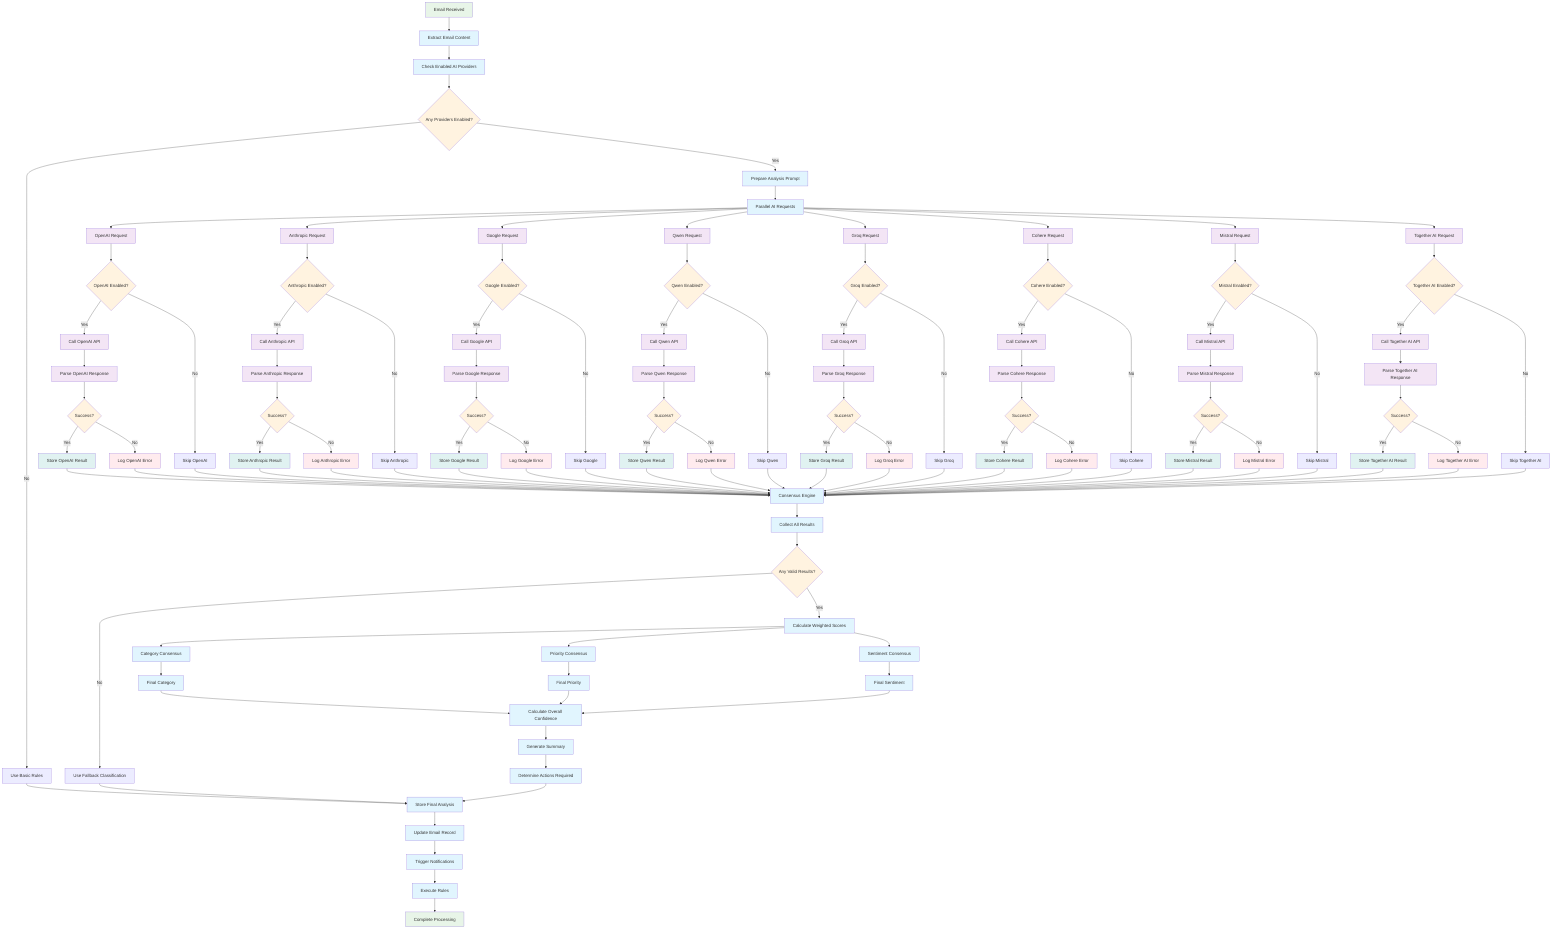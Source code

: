 graph TD
    A[Email Received] --> B[Extract Email Content]
    B --> C[Check Enabled AI Providers]
    C --> D{Any Providers Enabled?}
    
    D -->|No| E[Use Basic Rules]
    D -->|Yes| F[Prepare Analysis Prompt]
    
    F --> G[Parallel AI Requests]
    
    %% AI Provider Branches
    G --> H1[OpenAI Request]
    G --> H2[Anthropic Request]
    G --> H3[Google Request]
    G --> H4[Qwen Request]
    G --> H5[Groq Request]
    G --> H6[Cohere Request]
    G --> H7[Mistral Request]
    G --> H8[Together AI Request]
    
    %% Individual AI Processing
    H1 --> I1{OpenAI Enabled?}
    H2 --> I2{Anthropic Enabled?}
    H3 --> I3{Google Enabled?}
    H4 --> I4{Qwen Enabled?}
    H5 --> I5{Groq Enabled?}
    H6 --> I6{Cohere Enabled?}
    H7 --> I7{Mistral Enabled?}
    H8 --> I8{Together AI Enabled?}
    
    I1 -->|Yes| J1[Call OpenAI API]
    I1 -->|No| K1[Skip OpenAI]
    I2 -->|Yes| J2[Call Anthropic API]
    I2 -->|No| K2[Skip Anthropic]
    I3 -->|Yes| J3[Call Google API]
    I3 -->|No| K3[Skip Google]
    I4 -->|Yes| J4[Call Qwen API]
    I4 -->|No| K4[Skip Qwen]
    I5 -->|Yes| J5[Call Groq API]
    I5 -->|No| K5[Skip Groq]
    I6 -->|Yes| J6[Call Cohere API]
    I6 -->|No| K6[Skip Cohere]
    I7 -->|Yes| J7[Call Mistral API]
    I7 -->|No| K7[Skip Mistral]
    I8 -->|Yes| J8[Call Together AI API]
    I8 -->|No| K8[Skip Together AI]
    
    %% API Response Processing
    J1 --> L1[Parse OpenAI Response]
    J2 --> L2[Parse Anthropic Response]
    J3 --> L3[Parse Google Response]
    J4 --> L4[Parse Qwen Response]
    J5 --> L5[Parse Groq Response]
    J6 --> L6[Parse Cohere Response]
    J7 --> L7[Parse Mistral Response]
    J8 --> L8[Parse Together AI Response]
    
    %% Error Handling
    L1 --> M1{Success?}
    L2 --> M2{Success?}
    L3 --> M3{Success?}
    L4 --> M4{Success?}
    L5 --> M5{Success?}
    L6 --> M6{Success?}
    L7 --> M7{Success?}
    L8 --> M8{Success?}
    
    M1 -->|Yes| N1[Store OpenAI Result]
    M1 -->|No| O1[Log OpenAI Error]
    M2 -->|Yes| N2[Store Anthropic Result]
    M2 -->|No| O2[Log Anthropic Error]
    M3 -->|Yes| N3[Store Google Result]
    M3 -->|No| O3[Log Google Error]
    M4 -->|Yes| N4[Store Qwen Result]
    M4 -->|No| O4[Log Qwen Error]
    M5 -->|Yes| N5[Store Groq Result]
    M5 -->|No| O5[Log Groq Error]
    M6 -->|Yes| N6[Store Cohere Result]
    M6 -->|No| O6[Log Cohere Error]
    M7 -->|Yes| N7[Store Mistral Result]
    M7 -->|No| O7[Log Mistral Error]
    M8 -->|Yes| N8[Store Together AI Result]
    M8 -->|No| O8[Log Together AI Error]
    
    %% Consensus Engine
    N1 --> P[Consensus Engine]
    N2 --> P
    N3 --> P
    N4 --> P
    N5 --> P
    N6 --> P
    N7 --> P
    N8 --> P
    K1 --> P
    K2 --> P
    K3 --> P
    K4 --> P
    K5 --> P
    K6 --> P
    K7 --> P
    K8 --> P
    O1 --> P
    O2 --> P
    O3 --> P
    O4 --> P
    O5 --> P
    O6 --> P
    O7 --> P
    O8 --> P
    
    %% Consensus Processing
    P --> Q[Collect All Results]
    Q --> R{Any Valid Results?}
    R -->|No| S[Use Fallback Classification]
    R -->|Yes| T[Calculate Weighted Scores]
    
    T --> U[Category Consensus]
    T --> V[Priority Consensus]
    T --> W[Sentiment Consensus]
    
    U --> X[Final Category]
    V --> Y[Final Priority]
    W --> Z[Final Sentiment]
    
    X --> AA[Calculate Overall Confidence]
    Y --> AA
    Z --> AA
    
    AA --> BB[Generate Summary]
    BB --> CC[Determine Actions Required]
    CC --> DD[Store Final Analysis]
    
    S --> DD
    E --> DD
    
    DD --> EE[Update Email Record]
    EE --> FF[Trigger Notifications]
    FF --> GG[Execute Rules]
    GG --> HH[Complete Processing]
    
    %% Styling
    classDef startEnd fill:#e8f5e8
    classDef decision fill:#fff3e0
    classDef process fill:#e1f5fe
    classDef aiProvider fill:#f3e5f5
    classDef error fill:#ffebee
    classDef consensus fill:#e0f2f1
    
    class A,HH startEnd
    class D,I1,I2,I3,I4,I5,I6,I7,I8,M1,M2,M3,M4,M5,M6,M7,M8,R decision
    class B,C,F,G,P,Q,T,U,V,W,X,Y,Z,AA,BB,CC,DD,EE,FF,GG process
    class H1,H2,H3,H4,H5,H6,H7,H8,J1,J2,J3,J4,J5,J6,J7,J8,L1,L2,L3,L4,L5,L6,L7,L8 aiProvider
    class O1,O2,O3,O4,O5,O6,O7,O8 error
    class N1,N2,N3,N4,N5,N6,N7,N8 consensus